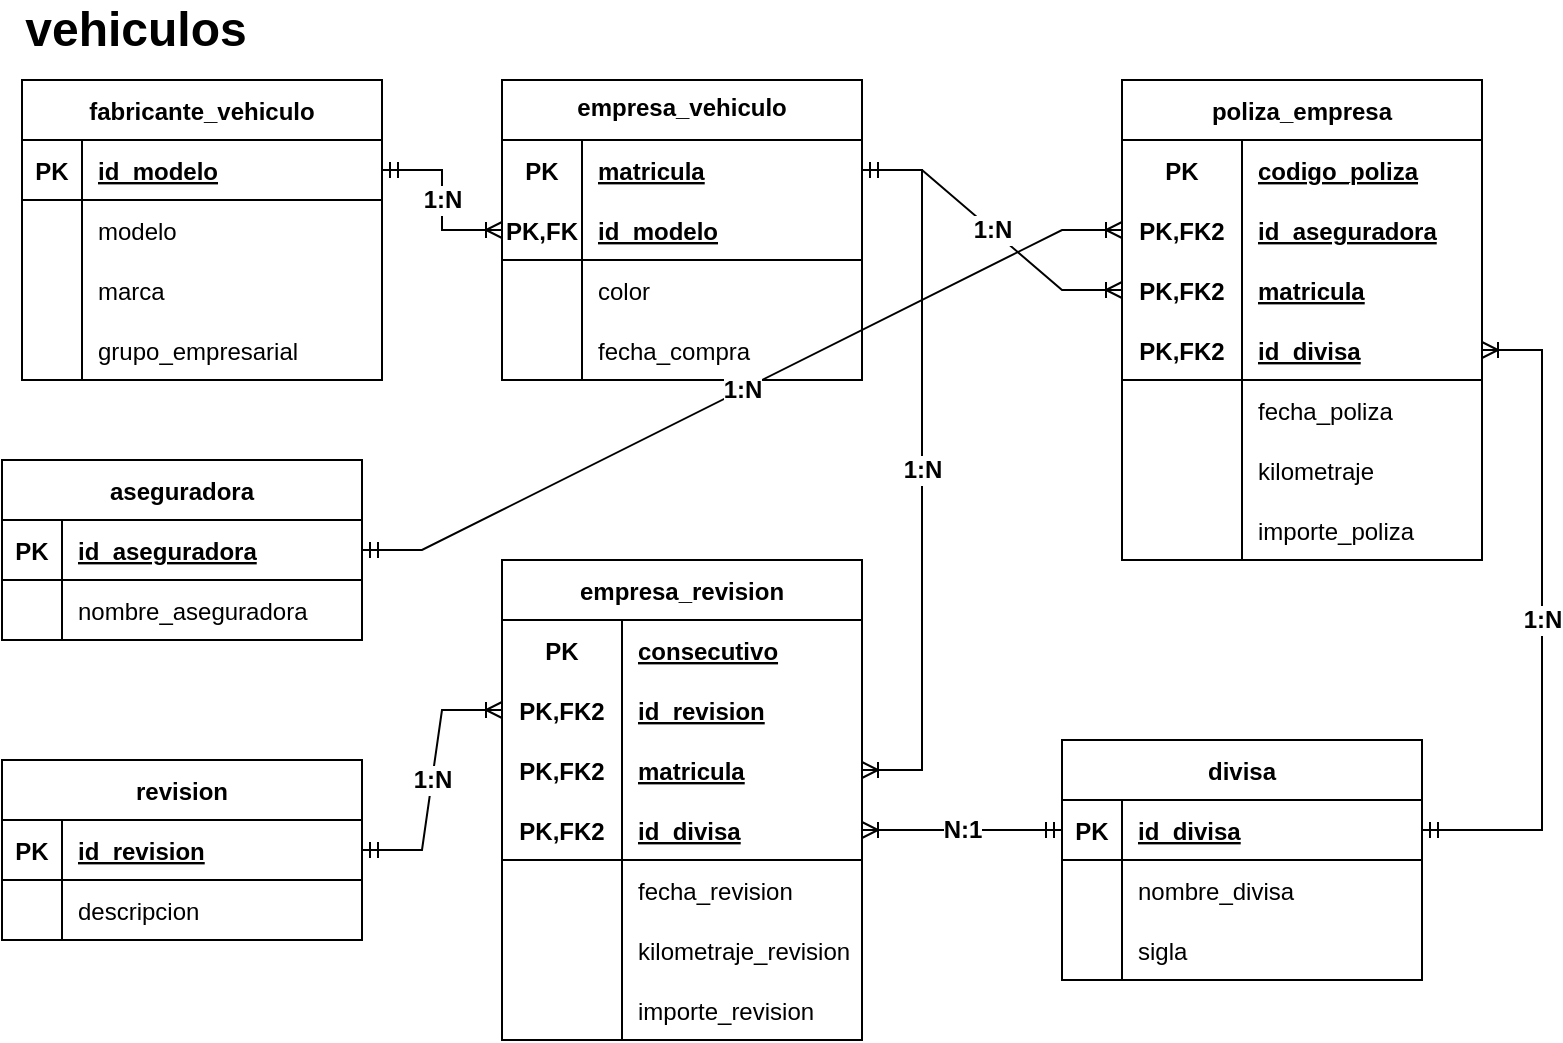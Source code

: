 <mxfile version="20.6.2" type="device"><diagram id="Apn5IoODB8D8HWQwB18-" name="Página-1"><mxGraphModel dx="782" dy="428" grid="1" gridSize="10" guides="1" tooltips="1" connect="1" arrows="1" fold="1" page="1" pageScale="1" pageWidth="827" pageHeight="1169" math="0" shadow="0"><root><mxCell id="0"/><mxCell id="1" parent="0"/><mxCell id="WVhPdYkIZr2P7m_ATdYZ-1" value="fabricante_vehiculo" style="shape=table;startSize=30;container=1;collapsible=1;childLayout=tableLayout;fixedRows=1;rowLines=0;fontStyle=1;align=center;resizeLast=1;" parent="1" vertex="1"><mxGeometry x="80" y="40" width="180" height="150" as="geometry"/></mxCell><mxCell id="WVhPdYkIZr2P7m_ATdYZ-2" value="" style="shape=tableRow;horizontal=0;startSize=0;swimlaneHead=0;swimlaneBody=0;fillColor=none;collapsible=0;dropTarget=0;points=[[0,0.5],[1,0.5]];portConstraint=eastwest;top=0;left=0;right=0;bottom=1;" parent="WVhPdYkIZr2P7m_ATdYZ-1" vertex="1"><mxGeometry y="30" width="180" height="30" as="geometry"/></mxCell><mxCell id="WVhPdYkIZr2P7m_ATdYZ-3" value="PK" style="shape=partialRectangle;connectable=0;fillColor=none;top=0;left=0;bottom=0;right=0;fontStyle=1;overflow=hidden;" parent="WVhPdYkIZr2P7m_ATdYZ-2" vertex="1"><mxGeometry width="30" height="30" as="geometry"><mxRectangle width="30" height="30" as="alternateBounds"/></mxGeometry></mxCell><mxCell id="WVhPdYkIZr2P7m_ATdYZ-4" value="id_modelo" style="shape=partialRectangle;connectable=0;fillColor=none;top=0;left=0;bottom=0;right=0;align=left;spacingLeft=6;fontStyle=5;overflow=hidden;" parent="WVhPdYkIZr2P7m_ATdYZ-2" vertex="1"><mxGeometry x="30" width="150" height="30" as="geometry"><mxRectangle width="150" height="30" as="alternateBounds"/></mxGeometry></mxCell><mxCell id="WVhPdYkIZr2P7m_ATdYZ-5" value="" style="shape=tableRow;horizontal=0;startSize=0;swimlaneHead=0;swimlaneBody=0;fillColor=none;collapsible=0;dropTarget=0;points=[[0,0.5],[1,0.5]];portConstraint=eastwest;top=0;left=0;right=0;bottom=0;" parent="WVhPdYkIZr2P7m_ATdYZ-1" vertex="1"><mxGeometry y="60" width="180" height="30" as="geometry"/></mxCell><mxCell id="WVhPdYkIZr2P7m_ATdYZ-6" value="" style="shape=partialRectangle;connectable=0;fillColor=none;top=0;left=0;bottom=0;right=0;editable=1;overflow=hidden;" parent="WVhPdYkIZr2P7m_ATdYZ-5" vertex="1"><mxGeometry width="30" height="30" as="geometry"><mxRectangle width="30" height="30" as="alternateBounds"/></mxGeometry></mxCell><mxCell id="WVhPdYkIZr2P7m_ATdYZ-7" value="modelo" style="shape=partialRectangle;connectable=0;fillColor=none;top=0;left=0;bottom=0;right=0;align=left;spacingLeft=6;overflow=hidden;" parent="WVhPdYkIZr2P7m_ATdYZ-5" vertex="1"><mxGeometry x="30" width="150" height="30" as="geometry"><mxRectangle width="150" height="30" as="alternateBounds"/></mxGeometry></mxCell><mxCell id="WVhPdYkIZr2P7m_ATdYZ-8" value="" style="shape=tableRow;horizontal=0;startSize=0;swimlaneHead=0;swimlaneBody=0;fillColor=none;collapsible=0;dropTarget=0;points=[[0,0.5],[1,0.5]];portConstraint=eastwest;top=0;left=0;right=0;bottom=0;" parent="WVhPdYkIZr2P7m_ATdYZ-1" vertex="1"><mxGeometry y="90" width="180" height="30" as="geometry"/></mxCell><mxCell id="WVhPdYkIZr2P7m_ATdYZ-9" value="" style="shape=partialRectangle;connectable=0;fillColor=none;top=0;left=0;bottom=0;right=0;editable=1;overflow=hidden;" parent="WVhPdYkIZr2P7m_ATdYZ-8" vertex="1"><mxGeometry width="30" height="30" as="geometry"><mxRectangle width="30" height="30" as="alternateBounds"/></mxGeometry></mxCell><mxCell id="WVhPdYkIZr2P7m_ATdYZ-10" value="marca" style="shape=partialRectangle;connectable=0;fillColor=none;top=0;left=0;bottom=0;right=0;align=left;spacingLeft=6;overflow=hidden;" parent="WVhPdYkIZr2P7m_ATdYZ-8" vertex="1"><mxGeometry x="30" width="150" height="30" as="geometry"><mxRectangle width="150" height="30" as="alternateBounds"/></mxGeometry></mxCell><mxCell id="WVhPdYkIZr2P7m_ATdYZ-11" value="" style="shape=tableRow;horizontal=0;startSize=0;swimlaneHead=0;swimlaneBody=0;fillColor=none;collapsible=0;dropTarget=0;points=[[0,0.5],[1,0.5]];portConstraint=eastwest;top=0;left=0;right=0;bottom=0;" parent="WVhPdYkIZr2P7m_ATdYZ-1" vertex="1"><mxGeometry y="120" width="180" height="30" as="geometry"/></mxCell><mxCell id="WVhPdYkIZr2P7m_ATdYZ-12" value="" style="shape=partialRectangle;connectable=0;fillColor=none;top=0;left=0;bottom=0;right=0;editable=1;overflow=hidden;" parent="WVhPdYkIZr2P7m_ATdYZ-11" vertex="1"><mxGeometry width="30" height="30" as="geometry"><mxRectangle width="30" height="30" as="alternateBounds"/></mxGeometry></mxCell><mxCell id="WVhPdYkIZr2P7m_ATdYZ-13" value="grupo_empresarial" style="shape=partialRectangle;connectable=0;fillColor=none;top=0;left=0;bottom=0;right=0;align=left;spacingLeft=6;overflow=hidden;" parent="WVhPdYkIZr2P7m_ATdYZ-11" vertex="1"><mxGeometry x="30" width="150" height="30" as="geometry"><mxRectangle width="150" height="30" as="alternateBounds"/></mxGeometry></mxCell><mxCell id="WVhPdYkIZr2P7m_ATdYZ-14" value="&lt;b&gt;&lt;font style=&quot;font-size: 24px;&quot;&gt;vehiculos&lt;/font&gt;&lt;/b&gt;" style="text;html=1;strokeColor=none;fillColor=none;align=center;verticalAlign=middle;whiteSpace=wrap;rounded=0;" parent="1" vertex="1"><mxGeometry x="107" width="60" height="30" as="geometry"/></mxCell><mxCell id="WVhPdYkIZr2P7m_ATdYZ-28" value="empresa_vehiculo" style="shape=table;startSize=30;container=1;collapsible=1;childLayout=tableLayout;fixedRows=1;rowLines=0;fontStyle=1;align=center;resizeLast=1;verticalAlign=top;" parent="1" vertex="1"><mxGeometry x="320" y="40" width="180" height="150" as="geometry"/></mxCell><mxCell id="WVhPdYkIZr2P7m_ATdYZ-57" value="" style="shape=tableRow;horizontal=0;startSize=0;swimlaneHead=0;swimlaneBody=0;fillColor=none;collapsible=0;dropTarget=0;points=[[0,0.5],[1,0.5]];portConstraint=eastwest;top=0;left=0;right=0;bottom=1;verticalAlign=top;strokeColor=none;" parent="WVhPdYkIZr2P7m_ATdYZ-28" vertex="1"><mxGeometry y="30" width="180" height="30" as="geometry"/></mxCell><mxCell id="WVhPdYkIZr2P7m_ATdYZ-58" value="PK" style="shape=partialRectangle;connectable=0;fillColor=none;top=0;left=0;bottom=0;right=0;fontStyle=1;overflow=hidden;" parent="WVhPdYkIZr2P7m_ATdYZ-57" vertex="1"><mxGeometry width="40.0" height="30" as="geometry"><mxRectangle width="40.0" height="30" as="alternateBounds"/></mxGeometry></mxCell><mxCell id="WVhPdYkIZr2P7m_ATdYZ-59" value="matricula" style="shape=partialRectangle;connectable=0;fillColor=none;top=0;left=0;bottom=0;right=0;align=left;spacingLeft=6;fontStyle=5;overflow=hidden;verticalAlign=middle;" parent="WVhPdYkIZr2P7m_ATdYZ-57" vertex="1"><mxGeometry x="40.0" width="140.0" height="30" as="geometry"><mxRectangle width="140.0" height="30" as="alternateBounds"/></mxGeometry></mxCell><mxCell id="WVhPdYkIZr2P7m_ATdYZ-29" value="" style="shape=tableRow;horizontal=0;startSize=0;swimlaneHead=0;swimlaneBody=0;fillColor=none;collapsible=0;dropTarget=0;points=[[0,0.5],[1,0.5]];portConstraint=eastwest;top=0;left=0;right=0;bottom=1;verticalAlign=top;swimlaneLine=1;strokeColor=default;" parent="WVhPdYkIZr2P7m_ATdYZ-28" vertex="1"><mxGeometry y="60" width="180" height="30" as="geometry"/></mxCell><mxCell id="WVhPdYkIZr2P7m_ATdYZ-30" value="PK,FK" style="shape=partialRectangle;connectable=0;fillColor=none;top=0;left=0;bottom=0;right=0;fontStyle=1;overflow=hidden;" parent="WVhPdYkIZr2P7m_ATdYZ-29" vertex="1"><mxGeometry width="40.0" height="30" as="geometry"><mxRectangle width="40.0" height="30" as="alternateBounds"/></mxGeometry></mxCell><mxCell id="WVhPdYkIZr2P7m_ATdYZ-31" value="id_modelo" style="shape=partialRectangle;connectable=0;fillColor=none;top=0;left=0;bottom=0;right=0;align=left;spacingLeft=6;fontStyle=5;overflow=hidden;" parent="WVhPdYkIZr2P7m_ATdYZ-29" vertex="1"><mxGeometry x="40.0" width="140.0" height="30" as="geometry"><mxRectangle width="140.0" height="30" as="alternateBounds"/></mxGeometry></mxCell><mxCell id="WVhPdYkIZr2P7m_ATdYZ-32" value="" style="shape=tableRow;horizontal=0;startSize=0;swimlaneHead=0;swimlaneBody=0;fillColor=none;collapsible=0;dropTarget=0;points=[[0,0.5],[1,0.5]];portConstraint=eastwest;top=0;left=0;right=0;bottom=0;" parent="WVhPdYkIZr2P7m_ATdYZ-28" vertex="1"><mxGeometry y="90" width="180" height="30" as="geometry"/></mxCell><mxCell id="WVhPdYkIZr2P7m_ATdYZ-33" value="" style="shape=partialRectangle;connectable=0;fillColor=none;top=0;left=0;bottom=0;right=0;editable=1;overflow=hidden;" parent="WVhPdYkIZr2P7m_ATdYZ-32" vertex="1"><mxGeometry width="40.0" height="30" as="geometry"><mxRectangle width="40.0" height="30" as="alternateBounds"/></mxGeometry></mxCell><mxCell id="WVhPdYkIZr2P7m_ATdYZ-34" value="color" style="shape=partialRectangle;connectable=0;fillColor=none;top=0;left=0;bottom=0;right=0;align=left;spacingLeft=6;overflow=hidden;" parent="WVhPdYkIZr2P7m_ATdYZ-32" vertex="1"><mxGeometry x="40.0" width="140.0" height="30" as="geometry"><mxRectangle width="140.0" height="30" as="alternateBounds"/></mxGeometry></mxCell><mxCell id="-w6-nHhJzb1Mas6hkJkv-1" value="" style="shape=tableRow;horizontal=0;startSize=0;swimlaneHead=0;swimlaneBody=0;fillColor=none;collapsible=0;dropTarget=0;points=[[0,0.5],[1,0.5]];portConstraint=eastwest;top=0;left=0;right=0;bottom=0;" parent="WVhPdYkIZr2P7m_ATdYZ-28" vertex="1"><mxGeometry y="120" width="180" height="30" as="geometry"/></mxCell><mxCell id="-w6-nHhJzb1Mas6hkJkv-2" value="" style="shape=partialRectangle;connectable=0;fillColor=none;top=0;left=0;bottom=0;right=0;editable=1;overflow=hidden;" parent="-w6-nHhJzb1Mas6hkJkv-1" vertex="1"><mxGeometry width="40.0" height="30" as="geometry"><mxRectangle width="40.0" height="30" as="alternateBounds"/></mxGeometry></mxCell><mxCell id="-w6-nHhJzb1Mas6hkJkv-3" value="fecha_compra" style="shape=partialRectangle;connectable=0;fillColor=none;top=0;left=0;bottom=0;right=0;align=left;spacingLeft=6;overflow=hidden;" parent="-w6-nHhJzb1Mas6hkJkv-1" vertex="1"><mxGeometry x="40.0" width="140.0" height="30" as="geometry"><mxRectangle width="140.0" height="30" as="alternateBounds"/></mxGeometry></mxCell><mxCell id="WVhPdYkIZr2P7m_ATdYZ-62" value="poliza_empresa" style="shape=table;startSize=30;container=1;collapsible=1;childLayout=tableLayout;fixedRows=1;rowLines=0;fontStyle=1;align=center;resizeLast=1;strokeColor=default;fontSize=12;" parent="1" vertex="1"><mxGeometry x="630" y="40" width="180" height="240" as="geometry"/></mxCell><mxCell id="WVhPdYkIZr2P7m_ATdYZ-63" value="" style="shape=tableRow;horizontal=0;startSize=0;swimlaneHead=0;swimlaneBody=0;fillColor=none;collapsible=0;dropTarget=0;points=[[0,0.5],[1,0.5]];portConstraint=eastwest;top=0;left=0;right=0;bottom=0;strokeColor=default;fontSize=12;" parent="WVhPdYkIZr2P7m_ATdYZ-62" vertex="1"><mxGeometry y="30" width="180" height="30" as="geometry"/></mxCell><mxCell id="WVhPdYkIZr2P7m_ATdYZ-64" value="PK" style="shape=partialRectangle;connectable=0;fillColor=none;top=0;left=0;bottom=0;right=0;fontStyle=1;overflow=hidden;strokeColor=default;fontSize=12;" parent="WVhPdYkIZr2P7m_ATdYZ-63" vertex="1"><mxGeometry width="60" height="30" as="geometry"><mxRectangle width="60" height="30" as="alternateBounds"/></mxGeometry></mxCell><mxCell id="WVhPdYkIZr2P7m_ATdYZ-65" value="codigo_poliza" style="shape=partialRectangle;connectable=0;fillColor=none;top=0;left=0;bottom=0;right=0;align=left;spacingLeft=6;fontStyle=5;overflow=hidden;strokeColor=default;fontSize=12;" parent="WVhPdYkIZr2P7m_ATdYZ-63" vertex="1"><mxGeometry x="60" width="120" height="30" as="geometry"><mxRectangle width="120" height="30" as="alternateBounds"/></mxGeometry></mxCell><mxCell id="WVhPdYkIZr2P7m_ATdYZ-75" value="" style="shape=tableRow;horizontal=0;startSize=0;swimlaneHead=0;swimlaneBody=0;fillColor=none;collapsible=0;dropTarget=0;points=[[0,0.5],[1,0.5]];portConstraint=eastwest;top=0;left=0;right=0;bottom=1;strokeColor=none;fontSize=12;" parent="WVhPdYkIZr2P7m_ATdYZ-62" vertex="1"><mxGeometry y="60" width="180" height="30" as="geometry"/></mxCell><mxCell id="WVhPdYkIZr2P7m_ATdYZ-76" value="PK,FK2" style="shape=partialRectangle;connectable=0;fillColor=none;top=0;left=0;bottom=0;right=0;fontStyle=1;overflow=hidden;strokeColor=default;fontSize=12;" parent="WVhPdYkIZr2P7m_ATdYZ-75" vertex="1"><mxGeometry width="60" height="30" as="geometry"><mxRectangle width="60" height="30" as="alternateBounds"/></mxGeometry></mxCell><mxCell id="WVhPdYkIZr2P7m_ATdYZ-77" value="id_aseguradora" style="shape=partialRectangle;connectable=0;fillColor=none;top=0;left=0;bottom=0;right=0;align=left;spacingLeft=6;fontStyle=5;overflow=hidden;strokeColor=default;fontSize=12;" parent="WVhPdYkIZr2P7m_ATdYZ-75" vertex="1"><mxGeometry x="60" width="120" height="30" as="geometry"><mxRectangle width="120" height="30" as="alternateBounds"/></mxGeometry></mxCell><mxCell id="WVhPdYkIZr2P7m_ATdYZ-66" value="" style="shape=tableRow;horizontal=0;startSize=0;swimlaneHead=0;swimlaneBody=0;fillColor=none;collapsible=0;dropTarget=0;points=[[0,0.5],[1,0.5]];portConstraint=eastwest;top=0;left=0;right=0;bottom=1;strokeColor=none;fontSize=12;" parent="WVhPdYkIZr2P7m_ATdYZ-62" vertex="1"><mxGeometry y="90" width="180" height="30" as="geometry"/></mxCell><mxCell id="WVhPdYkIZr2P7m_ATdYZ-67" value="PK,FK2" style="shape=partialRectangle;connectable=0;fillColor=none;top=0;left=0;bottom=0;right=0;fontStyle=1;overflow=hidden;strokeColor=default;fontSize=12;" parent="WVhPdYkIZr2P7m_ATdYZ-66" vertex="1"><mxGeometry width="60" height="30" as="geometry"><mxRectangle width="60" height="30" as="alternateBounds"/></mxGeometry></mxCell><mxCell id="WVhPdYkIZr2P7m_ATdYZ-68" value="matricula" style="shape=partialRectangle;connectable=0;fillColor=none;top=0;left=0;bottom=0;right=0;align=left;spacingLeft=6;fontStyle=5;overflow=hidden;strokeColor=none;fontSize=12;" parent="WVhPdYkIZr2P7m_ATdYZ-66" vertex="1"><mxGeometry x="60" width="120" height="30" as="geometry"><mxRectangle width="120" height="30" as="alternateBounds"/></mxGeometry></mxCell><mxCell id="WVhPdYkIZr2P7m_ATdYZ-78" value="" style="shape=tableRow;horizontal=0;startSize=0;swimlaneHead=0;swimlaneBody=0;fillColor=none;collapsible=0;dropTarget=0;points=[[0,0.5],[1,0.5]];portConstraint=eastwest;top=0;left=0;right=0;bottom=1;strokeColor=default;fontSize=12;" parent="WVhPdYkIZr2P7m_ATdYZ-62" vertex="1"><mxGeometry y="120" width="180" height="30" as="geometry"/></mxCell><mxCell id="WVhPdYkIZr2P7m_ATdYZ-79" value="PK,FK2" style="shape=partialRectangle;connectable=0;fillColor=none;top=0;left=0;bottom=0;right=0;fontStyle=1;overflow=hidden;strokeColor=default;fontSize=12;" parent="WVhPdYkIZr2P7m_ATdYZ-78" vertex="1"><mxGeometry width="60" height="30" as="geometry"><mxRectangle width="60" height="30" as="alternateBounds"/></mxGeometry></mxCell><mxCell id="WVhPdYkIZr2P7m_ATdYZ-80" value="id_divisa" style="shape=partialRectangle;connectable=0;fillColor=none;top=0;left=0;bottom=0;right=0;align=left;spacingLeft=6;fontStyle=5;overflow=hidden;strokeColor=default;fontSize=12;" parent="WVhPdYkIZr2P7m_ATdYZ-78" vertex="1"><mxGeometry x="60" width="120" height="30" as="geometry"><mxRectangle width="120" height="30" as="alternateBounds"/></mxGeometry></mxCell><mxCell id="WVhPdYkIZr2P7m_ATdYZ-69" value="" style="shape=tableRow;horizontal=0;startSize=0;swimlaneHead=0;swimlaneBody=0;fillColor=none;collapsible=0;dropTarget=0;points=[[0,0.5],[1,0.5]];portConstraint=eastwest;top=0;left=0;right=0;bottom=0;strokeColor=default;fontSize=12;" parent="WVhPdYkIZr2P7m_ATdYZ-62" vertex="1"><mxGeometry y="150" width="180" height="30" as="geometry"/></mxCell><mxCell id="WVhPdYkIZr2P7m_ATdYZ-70" value="" style="shape=partialRectangle;connectable=0;fillColor=none;top=0;left=0;bottom=0;right=0;editable=1;overflow=hidden;strokeColor=default;fontSize=12;" parent="WVhPdYkIZr2P7m_ATdYZ-69" vertex="1"><mxGeometry width="60" height="30" as="geometry"><mxRectangle width="60" height="30" as="alternateBounds"/></mxGeometry></mxCell><mxCell id="WVhPdYkIZr2P7m_ATdYZ-71" value="fecha_poliza" style="shape=partialRectangle;connectable=0;fillColor=none;top=0;left=0;bottom=0;right=0;align=left;spacingLeft=6;overflow=hidden;strokeColor=default;fontSize=12;" parent="WVhPdYkIZr2P7m_ATdYZ-69" vertex="1"><mxGeometry x="60" width="120" height="30" as="geometry"><mxRectangle width="120" height="30" as="alternateBounds"/></mxGeometry></mxCell><mxCell id="WVhPdYkIZr2P7m_ATdYZ-72" value="" style="shape=tableRow;horizontal=0;startSize=0;swimlaneHead=0;swimlaneBody=0;fillColor=none;collapsible=0;dropTarget=0;points=[[0,0.5],[1,0.5]];portConstraint=eastwest;top=0;left=0;right=0;bottom=0;strokeColor=default;fontSize=12;" parent="WVhPdYkIZr2P7m_ATdYZ-62" vertex="1"><mxGeometry y="180" width="180" height="30" as="geometry"/></mxCell><mxCell id="WVhPdYkIZr2P7m_ATdYZ-73" value="" style="shape=partialRectangle;connectable=0;fillColor=none;top=0;left=0;bottom=0;right=0;editable=1;overflow=hidden;strokeColor=default;fontSize=12;" parent="WVhPdYkIZr2P7m_ATdYZ-72" vertex="1"><mxGeometry width="60" height="30" as="geometry"><mxRectangle width="60" height="30" as="alternateBounds"/></mxGeometry></mxCell><mxCell id="WVhPdYkIZr2P7m_ATdYZ-74" value="kilometraje" style="shape=partialRectangle;connectable=0;fillColor=none;top=0;left=0;bottom=0;right=0;align=left;spacingLeft=6;overflow=hidden;strokeColor=default;fontSize=12;" parent="WVhPdYkIZr2P7m_ATdYZ-72" vertex="1"><mxGeometry x="60" width="120" height="30" as="geometry"><mxRectangle width="120" height="30" as="alternateBounds"/></mxGeometry></mxCell><mxCell id="WVhPdYkIZr2P7m_ATdYZ-81" value="" style="shape=tableRow;horizontal=0;startSize=0;swimlaneHead=0;swimlaneBody=0;fillColor=none;collapsible=0;dropTarget=0;points=[[0,0.5],[1,0.5]];portConstraint=eastwest;top=0;left=0;right=0;bottom=0;strokeColor=default;fontSize=12;" parent="WVhPdYkIZr2P7m_ATdYZ-62" vertex="1"><mxGeometry y="210" width="180" height="30" as="geometry"/></mxCell><mxCell id="WVhPdYkIZr2P7m_ATdYZ-82" value="" style="shape=partialRectangle;connectable=0;fillColor=none;top=0;left=0;bottom=0;right=0;editable=1;overflow=hidden;strokeColor=default;fontSize=12;" parent="WVhPdYkIZr2P7m_ATdYZ-81" vertex="1"><mxGeometry width="60" height="30" as="geometry"><mxRectangle width="60" height="30" as="alternateBounds"/></mxGeometry></mxCell><mxCell id="WVhPdYkIZr2P7m_ATdYZ-83" value="importe_poliza" style="shape=partialRectangle;connectable=0;fillColor=none;top=0;left=0;bottom=0;right=0;align=left;spacingLeft=6;overflow=hidden;strokeColor=default;fontSize=12;" parent="WVhPdYkIZr2P7m_ATdYZ-81" vertex="1"><mxGeometry x="60" width="120" height="30" as="geometry"><mxRectangle width="120" height="30" as="alternateBounds"/></mxGeometry></mxCell><mxCell id="WVhPdYkIZr2P7m_ATdYZ-84" value="aseguradora" style="shape=table;startSize=30;container=1;collapsible=1;childLayout=tableLayout;fixedRows=1;rowLines=0;fontStyle=1;align=center;resizeLast=1;strokeColor=default;fontSize=12;" parent="1" vertex="1"><mxGeometry x="70" y="230" width="180" height="90" as="geometry"/></mxCell><mxCell id="WVhPdYkIZr2P7m_ATdYZ-85" value="" style="shape=tableRow;horizontal=0;startSize=0;swimlaneHead=0;swimlaneBody=0;fillColor=none;collapsible=0;dropTarget=0;points=[[0,0.5],[1,0.5]];portConstraint=eastwest;top=0;left=0;right=0;bottom=1;strokeColor=default;fontSize=12;" parent="WVhPdYkIZr2P7m_ATdYZ-84" vertex="1"><mxGeometry y="30" width="180" height="30" as="geometry"/></mxCell><mxCell id="WVhPdYkIZr2P7m_ATdYZ-86" value="PK" style="shape=partialRectangle;connectable=0;fillColor=none;top=0;left=0;bottom=0;right=0;fontStyle=1;overflow=hidden;strokeColor=default;fontSize=12;" parent="WVhPdYkIZr2P7m_ATdYZ-85" vertex="1"><mxGeometry width="30" height="30" as="geometry"><mxRectangle width="30" height="30" as="alternateBounds"/></mxGeometry></mxCell><mxCell id="WVhPdYkIZr2P7m_ATdYZ-87" value="id_aseguradora" style="shape=partialRectangle;connectable=0;fillColor=none;top=0;left=0;bottom=0;right=0;align=left;spacingLeft=6;fontStyle=5;overflow=hidden;strokeColor=default;fontSize=12;" parent="WVhPdYkIZr2P7m_ATdYZ-85" vertex="1"><mxGeometry x="30" width="150" height="30" as="geometry"><mxRectangle width="150" height="30" as="alternateBounds"/></mxGeometry></mxCell><mxCell id="WVhPdYkIZr2P7m_ATdYZ-91" value="" style="shape=tableRow;horizontal=0;startSize=0;swimlaneHead=0;swimlaneBody=0;fillColor=none;collapsible=0;dropTarget=0;points=[[0,0.5],[1,0.5]];portConstraint=eastwest;top=0;left=0;right=0;bottom=0;strokeColor=default;fontSize=12;" parent="WVhPdYkIZr2P7m_ATdYZ-84" vertex="1"><mxGeometry y="60" width="180" height="30" as="geometry"/></mxCell><mxCell id="WVhPdYkIZr2P7m_ATdYZ-92" value="" style="shape=partialRectangle;connectable=0;fillColor=none;top=0;left=0;bottom=0;right=0;editable=1;overflow=hidden;strokeColor=default;fontSize=12;" parent="WVhPdYkIZr2P7m_ATdYZ-91" vertex="1"><mxGeometry width="30" height="30" as="geometry"><mxRectangle width="30" height="30" as="alternateBounds"/></mxGeometry></mxCell><mxCell id="WVhPdYkIZr2P7m_ATdYZ-93" value="nombre_aseguradora" style="shape=partialRectangle;connectable=0;fillColor=none;top=0;left=0;bottom=0;right=0;align=left;spacingLeft=6;overflow=hidden;strokeColor=default;fontSize=12;" parent="WVhPdYkIZr2P7m_ATdYZ-91" vertex="1"><mxGeometry x="30" width="150" height="30" as="geometry"><mxRectangle width="150" height="30" as="alternateBounds"/></mxGeometry></mxCell><mxCell id="WVhPdYkIZr2P7m_ATdYZ-100" value="&lt;b&gt;1:N&lt;/b&gt;" style="edgeStyle=entityRelationEdgeStyle;fontSize=12;html=1;endArrow=ERoneToMany;startArrow=ERmandOne;rounded=0;entryX=0;entryY=0.5;entryDx=0;entryDy=0;" parent="1" source="WVhPdYkIZr2P7m_ATdYZ-85" target="WVhPdYkIZr2P7m_ATdYZ-75" edge="1"><mxGeometry width="100" height="100" relative="1" as="geometry"><mxPoint x="10" y="585" as="sourcePoint"/><mxPoint x="390" y="260" as="targetPoint"/></mxGeometry></mxCell><mxCell id="WVhPdYkIZr2P7m_ATdYZ-131" value="&lt;b&gt;1:N&lt;/b&gt;" style="edgeStyle=entityRelationEdgeStyle;fontSize=12;html=1;endArrow=ERoneToMany;startArrow=ERmandOne;rounded=0;entryX=0;entryY=0.5;entryDx=0;entryDy=0;" parent="1" source="WVhPdYkIZr2P7m_ATdYZ-2" target="WVhPdYkIZr2P7m_ATdYZ-29" edge="1"><mxGeometry width="100" height="100" relative="1" as="geometry"><mxPoint x="440" y="290" as="sourcePoint"/><mxPoint x="540" y="190" as="targetPoint"/></mxGeometry></mxCell><mxCell id="WVhPdYkIZr2P7m_ATdYZ-132" value="&lt;b&gt;1:N&lt;/b&gt;" style="edgeStyle=entityRelationEdgeStyle;fontSize=12;html=1;endArrow=ERoneToMany;startArrow=ERmandOne;rounded=0;" parent="1" source="WVhPdYkIZr2P7m_ATdYZ-57" target="WVhPdYkIZr2P7m_ATdYZ-66" edge="1"><mxGeometry width="100" height="100" relative="1" as="geometry"><mxPoint x="600" y="270" as="sourcePoint"/><mxPoint x="700" y="170" as="targetPoint"/></mxGeometry></mxCell><mxCell id="WVhPdYkIZr2P7m_ATdYZ-133" value="divisa" style="shape=table;startSize=30;container=1;collapsible=1;childLayout=tableLayout;fixedRows=1;rowLines=0;fontStyle=1;align=center;resizeLast=1;strokeColor=default;fontSize=12;" parent="1" vertex="1"><mxGeometry x="600" y="370" width="180" height="120" as="geometry"/></mxCell><mxCell id="WVhPdYkIZr2P7m_ATdYZ-134" value="" style="shape=tableRow;horizontal=0;startSize=0;swimlaneHead=0;swimlaneBody=0;fillColor=none;collapsible=0;dropTarget=0;points=[[0,0.5],[1,0.5]];portConstraint=eastwest;top=0;left=0;right=0;bottom=1;strokeColor=default;fontSize=12;" parent="WVhPdYkIZr2P7m_ATdYZ-133" vertex="1"><mxGeometry y="30" width="180" height="30" as="geometry"/></mxCell><mxCell id="WVhPdYkIZr2P7m_ATdYZ-135" value="PK" style="shape=partialRectangle;connectable=0;fillColor=none;top=0;left=0;bottom=0;right=0;fontStyle=1;overflow=hidden;strokeColor=default;fontSize=12;" parent="WVhPdYkIZr2P7m_ATdYZ-134" vertex="1"><mxGeometry width="30" height="30" as="geometry"><mxRectangle width="30" height="30" as="alternateBounds"/></mxGeometry></mxCell><mxCell id="WVhPdYkIZr2P7m_ATdYZ-136" value="id_divisa" style="shape=partialRectangle;connectable=0;fillColor=none;top=0;left=0;bottom=0;right=0;align=left;spacingLeft=6;fontStyle=5;overflow=hidden;strokeColor=default;fontSize=12;" parent="WVhPdYkIZr2P7m_ATdYZ-134" vertex="1"><mxGeometry x="30" width="150" height="30" as="geometry"><mxRectangle width="150" height="30" as="alternateBounds"/></mxGeometry></mxCell><mxCell id="WVhPdYkIZr2P7m_ATdYZ-137" value="" style="shape=tableRow;horizontal=0;startSize=0;swimlaneHead=0;swimlaneBody=0;fillColor=none;collapsible=0;dropTarget=0;points=[[0,0.5],[1,0.5]];portConstraint=eastwest;top=0;left=0;right=0;bottom=0;strokeColor=default;fontSize=12;" parent="WVhPdYkIZr2P7m_ATdYZ-133" vertex="1"><mxGeometry y="60" width="180" height="30" as="geometry"/></mxCell><mxCell id="WVhPdYkIZr2P7m_ATdYZ-138" value="" style="shape=partialRectangle;connectable=0;fillColor=none;top=0;left=0;bottom=0;right=0;editable=1;overflow=hidden;strokeColor=default;fontSize=12;" parent="WVhPdYkIZr2P7m_ATdYZ-137" vertex="1"><mxGeometry width="30" height="30" as="geometry"><mxRectangle width="30" height="30" as="alternateBounds"/></mxGeometry></mxCell><mxCell id="WVhPdYkIZr2P7m_ATdYZ-139" value="nombre_divisa" style="shape=partialRectangle;connectable=0;fillColor=none;top=0;left=0;bottom=0;right=0;align=left;spacingLeft=6;overflow=hidden;strokeColor=default;fontSize=12;" parent="WVhPdYkIZr2P7m_ATdYZ-137" vertex="1"><mxGeometry x="30" width="150" height="30" as="geometry"><mxRectangle width="150" height="30" as="alternateBounds"/></mxGeometry></mxCell><mxCell id="6oZ0ycb60OXHkqVTzygd-1" value="" style="shape=tableRow;horizontal=0;startSize=0;swimlaneHead=0;swimlaneBody=0;fillColor=none;collapsible=0;dropTarget=0;points=[[0,0.5],[1,0.5]];portConstraint=eastwest;top=0;left=0;right=0;bottom=0;strokeColor=default;fontSize=12;" parent="WVhPdYkIZr2P7m_ATdYZ-133" vertex="1"><mxGeometry y="90" width="180" height="30" as="geometry"/></mxCell><mxCell id="6oZ0ycb60OXHkqVTzygd-2" value="" style="shape=partialRectangle;connectable=0;fillColor=none;top=0;left=0;bottom=0;right=0;editable=1;overflow=hidden;strokeColor=default;fontSize=12;" parent="6oZ0ycb60OXHkqVTzygd-1" vertex="1"><mxGeometry width="30" height="30" as="geometry"><mxRectangle width="30" height="30" as="alternateBounds"/></mxGeometry></mxCell><mxCell id="6oZ0ycb60OXHkqVTzygd-3" value="sigla" style="shape=partialRectangle;connectable=0;fillColor=none;top=0;left=0;bottom=0;right=0;align=left;spacingLeft=6;overflow=hidden;strokeColor=default;fontSize=12;" parent="6oZ0ycb60OXHkqVTzygd-1" vertex="1"><mxGeometry x="30" width="150" height="30" as="geometry"><mxRectangle width="150" height="30" as="alternateBounds"/></mxGeometry></mxCell><mxCell id="WVhPdYkIZr2P7m_ATdYZ-146" value="&lt;b&gt;1:N&lt;/b&gt;" style="edgeStyle=entityRelationEdgeStyle;fontSize=12;html=1;endArrow=ERoneToMany;startArrow=ERmandOne;rounded=0;" parent="1" source="WVhPdYkIZr2P7m_ATdYZ-134" target="WVhPdYkIZr2P7m_ATdYZ-78" edge="1"><mxGeometry width="100" height="100" relative="1" as="geometry"><mxPoint x="350" y="650" as="sourcePoint"/><mxPoint x="450" y="550" as="targetPoint"/></mxGeometry></mxCell><mxCell id="WVhPdYkIZr2P7m_ATdYZ-147" value="empresa_revision" style="shape=table;startSize=30;container=1;collapsible=1;childLayout=tableLayout;fixedRows=1;rowLines=0;fontStyle=1;align=center;resizeLast=1;strokeColor=default;fontSize=12;" parent="1" vertex="1"><mxGeometry x="320" y="280" width="180" height="240" as="geometry"/></mxCell><mxCell id="WVhPdYkIZr2P7m_ATdYZ-148" value="" style="shape=tableRow;horizontal=0;startSize=0;swimlaneHead=0;swimlaneBody=0;fillColor=none;collapsible=0;dropTarget=0;points=[[0,0.5],[1,0.5]];portConstraint=eastwest;top=0;left=0;right=0;bottom=0;strokeColor=default;fontSize=12;" parent="WVhPdYkIZr2P7m_ATdYZ-147" vertex="1"><mxGeometry y="30" width="180" height="30" as="geometry"/></mxCell><mxCell id="WVhPdYkIZr2P7m_ATdYZ-149" value="PK" style="shape=partialRectangle;connectable=0;fillColor=none;top=0;left=0;bottom=0;right=0;fontStyle=1;overflow=hidden;strokeColor=default;fontSize=12;" parent="WVhPdYkIZr2P7m_ATdYZ-148" vertex="1"><mxGeometry width="60" height="30" as="geometry"><mxRectangle width="60" height="30" as="alternateBounds"/></mxGeometry></mxCell><mxCell id="WVhPdYkIZr2P7m_ATdYZ-150" value="consecutivo" style="shape=partialRectangle;connectable=0;fillColor=none;top=0;left=0;bottom=0;right=0;align=left;spacingLeft=6;fontStyle=5;overflow=hidden;strokeColor=default;fontSize=12;" parent="WVhPdYkIZr2P7m_ATdYZ-148" vertex="1"><mxGeometry x="60" width="120" height="30" as="geometry"><mxRectangle width="120" height="30" as="alternateBounds"/></mxGeometry></mxCell><mxCell id="WVhPdYkIZr2P7m_ATdYZ-151" value="" style="shape=tableRow;horizontal=0;startSize=0;swimlaneHead=0;swimlaneBody=0;fillColor=none;collapsible=0;dropTarget=0;points=[[0,0.5],[1,0.5]];portConstraint=eastwest;top=0;left=0;right=0;bottom=1;strokeColor=none;fontSize=12;" parent="WVhPdYkIZr2P7m_ATdYZ-147" vertex="1"><mxGeometry y="60" width="180" height="30" as="geometry"/></mxCell><mxCell id="WVhPdYkIZr2P7m_ATdYZ-152" value="PK,FK2" style="shape=partialRectangle;connectable=0;fillColor=none;top=0;left=0;bottom=0;right=0;fontStyle=1;overflow=hidden;strokeColor=default;fontSize=12;" parent="WVhPdYkIZr2P7m_ATdYZ-151" vertex="1"><mxGeometry width="60" height="30" as="geometry"><mxRectangle width="60" height="30" as="alternateBounds"/></mxGeometry></mxCell><mxCell id="WVhPdYkIZr2P7m_ATdYZ-153" value="id_revision" style="shape=partialRectangle;connectable=0;fillColor=none;top=0;left=0;bottom=0;right=0;align=left;spacingLeft=6;fontStyle=5;overflow=hidden;strokeColor=default;fontSize=12;" parent="WVhPdYkIZr2P7m_ATdYZ-151" vertex="1"><mxGeometry x="60" width="120" height="30" as="geometry"><mxRectangle width="120" height="30" as="alternateBounds"/></mxGeometry></mxCell><mxCell id="WVhPdYkIZr2P7m_ATdYZ-160" value="" style="shape=tableRow;horizontal=0;startSize=0;swimlaneHead=0;swimlaneBody=0;fillColor=none;collapsible=0;dropTarget=0;points=[[0,0.5],[1,0.5]];portConstraint=eastwest;top=0;left=0;right=0;bottom=1;strokeColor=none;fontSize=12;" parent="WVhPdYkIZr2P7m_ATdYZ-147" vertex="1"><mxGeometry y="90" width="180" height="30" as="geometry"/></mxCell><mxCell id="WVhPdYkIZr2P7m_ATdYZ-161" value="PK,FK2" style="shape=partialRectangle;connectable=0;fillColor=none;top=0;left=0;bottom=0;right=0;fontStyle=1;overflow=hidden;strokeColor=default;fontSize=12;" parent="WVhPdYkIZr2P7m_ATdYZ-160" vertex="1"><mxGeometry width="60" height="30" as="geometry"><mxRectangle width="60" height="30" as="alternateBounds"/></mxGeometry></mxCell><mxCell id="WVhPdYkIZr2P7m_ATdYZ-162" value="matricula" style="shape=partialRectangle;connectable=0;fillColor=none;top=0;left=0;bottom=0;right=0;align=left;spacingLeft=6;fontStyle=5;overflow=hidden;strokeColor=default;fontSize=12;" parent="WVhPdYkIZr2P7m_ATdYZ-160" vertex="1"><mxGeometry x="60" width="120" height="30" as="geometry"><mxRectangle width="120" height="30" as="alternateBounds"/></mxGeometry></mxCell><mxCell id="WVhPdYkIZr2P7m_ATdYZ-163" value="" style="shape=tableRow;horizontal=0;startSize=0;swimlaneHead=0;swimlaneBody=0;fillColor=none;collapsible=0;dropTarget=0;points=[[0,0.5],[1,0.5]];portConstraint=eastwest;top=0;left=0;right=0;bottom=1;strokeColor=default;fontSize=12;" parent="WVhPdYkIZr2P7m_ATdYZ-147" vertex="1"><mxGeometry y="120" width="180" height="30" as="geometry"/></mxCell><mxCell id="WVhPdYkIZr2P7m_ATdYZ-164" value="PK,FK2" style="shape=partialRectangle;connectable=0;fillColor=none;top=0;left=0;bottom=0;right=0;fontStyle=1;overflow=hidden;strokeColor=default;fontSize=12;" parent="WVhPdYkIZr2P7m_ATdYZ-163" vertex="1"><mxGeometry width="60" height="30" as="geometry"><mxRectangle width="60" height="30" as="alternateBounds"/></mxGeometry></mxCell><mxCell id="WVhPdYkIZr2P7m_ATdYZ-165" value="id_divisa" style="shape=partialRectangle;connectable=0;fillColor=none;top=0;left=0;bottom=0;right=0;align=left;spacingLeft=6;fontStyle=5;overflow=hidden;strokeColor=default;fontSize=12;" parent="WVhPdYkIZr2P7m_ATdYZ-163" vertex="1"><mxGeometry x="60" width="120" height="30" as="geometry"><mxRectangle width="120" height="30" as="alternateBounds"/></mxGeometry></mxCell><mxCell id="WVhPdYkIZr2P7m_ATdYZ-154" value="" style="shape=tableRow;horizontal=0;startSize=0;swimlaneHead=0;swimlaneBody=0;fillColor=none;collapsible=0;dropTarget=0;points=[[0,0.5],[1,0.5]];portConstraint=eastwest;top=0;left=0;right=0;bottom=0;strokeColor=default;fontSize=12;" parent="WVhPdYkIZr2P7m_ATdYZ-147" vertex="1"><mxGeometry y="150" width="180" height="30" as="geometry"/></mxCell><mxCell id="WVhPdYkIZr2P7m_ATdYZ-155" value="" style="shape=partialRectangle;connectable=0;fillColor=none;top=0;left=0;bottom=0;right=0;editable=1;overflow=hidden;strokeColor=default;fontSize=12;" parent="WVhPdYkIZr2P7m_ATdYZ-154" vertex="1"><mxGeometry width="60" height="30" as="geometry"><mxRectangle width="60" height="30" as="alternateBounds"/></mxGeometry></mxCell><mxCell id="WVhPdYkIZr2P7m_ATdYZ-156" value="fecha_revision" style="shape=partialRectangle;connectable=0;fillColor=none;top=0;left=0;bottom=0;right=0;align=left;spacingLeft=6;overflow=hidden;strokeColor=default;fontSize=12;" parent="WVhPdYkIZr2P7m_ATdYZ-154" vertex="1"><mxGeometry x="60" width="120" height="30" as="geometry"><mxRectangle width="120" height="30" as="alternateBounds"/></mxGeometry></mxCell><mxCell id="WVhPdYkIZr2P7m_ATdYZ-157" value="" style="shape=tableRow;horizontal=0;startSize=0;swimlaneHead=0;swimlaneBody=0;fillColor=none;collapsible=0;dropTarget=0;points=[[0,0.5],[1,0.5]];portConstraint=eastwest;top=0;left=0;right=0;bottom=0;strokeColor=default;fontSize=12;" parent="WVhPdYkIZr2P7m_ATdYZ-147" vertex="1"><mxGeometry y="180" width="180" height="30" as="geometry"/></mxCell><mxCell id="WVhPdYkIZr2P7m_ATdYZ-158" value="" style="shape=partialRectangle;connectable=0;fillColor=none;top=0;left=0;bottom=0;right=0;editable=1;overflow=hidden;strokeColor=default;fontSize=12;" parent="WVhPdYkIZr2P7m_ATdYZ-157" vertex="1"><mxGeometry width="60" height="30" as="geometry"><mxRectangle width="60" height="30" as="alternateBounds"/></mxGeometry></mxCell><mxCell id="WVhPdYkIZr2P7m_ATdYZ-159" value="kilometraje_revision" style="shape=partialRectangle;connectable=0;fillColor=none;top=0;left=0;bottom=0;right=0;align=left;spacingLeft=6;overflow=hidden;strokeColor=default;fontSize=12;" parent="WVhPdYkIZr2P7m_ATdYZ-157" vertex="1"><mxGeometry x="60" width="120" height="30" as="geometry"><mxRectangle width="120" height="30" as="alternateBounds"/></mxGeometry></mxCell><mxCell id="WVhPdYkIZr2P7m_ATdYZ-166" value="" style="shape=tableRow;horizontal=0;startSize=0;swimlaneHead=0;swimlaneBody=0;fillColor=none;collapsible=0;dropTarget=0;points=[[0,0.5],[1,0.5]];portConstraint=eastwest;top=0;left=0;right=0;bottom=0;strokeColor=default;fontSize=12;" parent="WVhPdYkIZr2P7m_ATdYZ-147" vertex="1"><mxGeometry y="210" width="180" height="30" as="geometry"/></mxCell><mxCell id="WVhPdYkIZr2P7m_ATdYZ-167" value="" style="shape=partialRectangle;connectable=0;fillColor=none;top=0;left=0;bottom=0;right=0;editable=1;overflow=hidden;strokeColor=default;fontSize=12;" parent="WVhPdYkIZr2P7m_ATdYZ-166" vertex="1"><mxGeometry width="60" height="30" as="geometry"><mxRectangle width="60" height="30" as="alternateBounds"/></mxGeometry></mxCell><mxCell id="WVhPdYkIZr2P7m_ATdYZ-168" value="importe_revision" style="shape=partialRectangle;connectable=0;fillColor=none;top=0;left=0;bottom=0;right=0;align=left;spacingLeft=6;overflow=hidden;strokeColor=default;fontSize=12;" parent="WVhPdYkIZr2P7m_ATdYZ-166" vertex="1"><mxGeometry x="60" width="120" height="30" as="geometry"><mxRectangle width="120" height="30" as="alternateBounds"/></mxGeometry></mxCell><mxCell id="WVhPdYkIZr2P7m_ATdYZ-169" value="&lt;b&gt;N:1&lt;/b&gt;" style="edgeStyle=entityRelationEdgeStyle;fontSize=12;html=1;endArrow=ERoneToMany;startArrow=ERmandOne;rounded=0;" parent="1" source="WVhPdYkIZr2P7m_ATdYZ-134" target="WVhPdYkIZr2P7m_ATdYZ-163" edge="1"><mxGeometry width="100" height="100" relative="1" as="geometry"><mxPoint x="310" y="600" as="sourcePoint"/><mxPoint x="410" y="500" as="targetPoint"/></mxGeometry></mxCell><mxCell id="WVhPdYkIZr2P7m_ATdYZ-170" value="&lt;b&gt;1:N&lt;/b&gt;" style="edgeStyle=entityRelationEdgeStyle;fontSize=12;html=1;endArrow=ERoneToMany;startArrow=ERmandOne;rounded=0;entryX=1;entryY=0.5;entryDx=0;entryDy=0;" parent="1" source="WVhPdYkIZr2P7m_ATdYZ-57" target="WVhPdYkIZr2P7m_ATdYZ-160" edge="1"><mxGeometry width="100" height="100" relative="1" as="geometry"><mxPoint x="610" y="290" as="sourcePoint"/><mxPoint x="710" y="190" as="targetPoint"/></mxGeometry></mxCell><mxCell id="WVhPdYkIZr2P7m_ATdYZ-171" value="revision" style="shape=table;startSize=30;container=1;collapsible=1;childLayout=tableLayout;fixedRows=1;rowLines=0;fontStyle=1;align=center;resizeLast=1;strokeColor=default;fontSize=12;" parent="1" vertex="1"><mxGeometry x="70" y="380" width="180" height="90" as="geometry"/></mxCell><mxCell id="WVhPdYkIZr2P7m_ATdYZ-172" value="" style="shape=tableRow;horizontal=0;startSize=0;swimlaneHead=0;swimlaneBody=0;fillColor=none;collapsible=0;dropTarget=0;points=[[0,0.5],[1,0.5]];portConstraint=eastwest;top=0;left=0;right=0;bottom=1;strokeColor=default;fontSize=12;" parent="WVhPdYkIZr2P7m_ATdYZ-171" vertex="1"><mxGeometry y="30" width="180" height="30" as="geometry"/></mxCell><mxCell id="WVhPdYkIZr2P7m_ATdYZ-173" value="PK" style="shape=partialRectangle;connectable=0;fillColor=none;top=0;left=0;bottom=0;right=0;fontStyle=1;overflow=hidden;strokeColor=default;fontSize=12;" parent="WVhPdYkIZr2P7m_ATdYZ-172" vertex="1"><mxGeometry width="30" height="30" as="geometry"><mxRectangle width="30" height="30" as="alternateBounds"/></mxGeometry></mxCell><mxCell id="WVhPdYkIZr2P7m_ATdYZ-174" value="id_revision" style="shape=partialRectangle;connectable=0;fillColor=none;top=0;left=0;bottom=0;right=0;align=left;spacingLeft=6;fontStyle=5;overflow=hidden;strokeColor=default;fontSize=12;" parent="WVhPdYkIZr2P7m_ATdYZ-172" vertex="1"><mxGeometry x="30" width="150" height="30" as="geometry"><mxRectangle width="150" height="30" as="alternateBounds"/></mxGeometry></mxCell><mxCell id="WVhPdYkIZr2P7m_ATdYZ-175" value="" style="shape=tableRow;horizontal=0;startSize=0;swimlaneHead=0;swimlaneBody=0;fillColor=none;collapsible=0;dropTarget=0;points=[[0,0.5],[1,0.5]];portConstraint=eastwest;top=0;left=0;right=0;bottom=0;strokeColor=default;fontSize=12;" parent="WVhPdYkIZr2P7m_ATdYZ-171" vertex="1"><mxGeometry y="60" width="180" height="30" as="geometry"/></mxCell><mxCell id="WVhPdYkIZr2P7m_ATdYZ-176" value="" style="shape=partialRectangle;connectable=0;fillColor=none;top=0;left=0;bottom=0;right=0;editable=1;overflow=hidden;strokeColor=default;fontSize=12;" parent="WVhPdYkIZr2P7m_ATdYZ-175" vertex="1"><mxGeometry width="30" height="30" as="geometry"><mxRectangle width="30" height="30" as="alternateBounds"/></mxGeometry></mxCell><mxCell id="WVhPdYkIZr2P7m_ATdYZ-177" value="descripcion" style="shape=partialRectangle;connectable=0;fillColor=none;top=0;left=0;bottom=0;right=0;align=left;spacingLeft=6;overflow=hidden;strokeColor=default;fontSize=12;" parent="WVhPdYkIZr2P7m_ATdYZ-175" vertex="1"><mxGeometry x="30" width="150" height="30" as="geometry"><mxRectangle width="150" height="30" as="alternateBounds"/></mxGeometry></mxCell><mxCell id="WVhPdYkIZr2P7m_ATdYZ-184" value="&lt;b&gt;1:N&lt;/b&gt;" style="edgeStyle=entityRelationEdgeStyle;fontSize=12;html=1;endArrow=ERoneToMany;startArrow=ERmandOne;rounded=0;" parent="1" source="WVhPdYkIZr2P7m_ATdYZ-172" target="WVhPdYkIZr2P7m_ATdYZ-151" edge="1"><mxGeometry width="100" height="100" relative="1" as="geometry"><mxPoint x="530" y="560" as="sourcePoint"/><mxPoint x="630" y="460" as="targetPoint"/></mxGeometry></mxCell></root></mxGraphModel></diagram></mxfile>